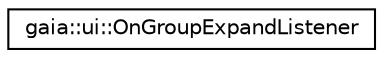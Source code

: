digraph G
{
  edge [fontname="Helvetica",fontsize="10",labelfontname="Helvetica",labelfontsize="10"];
  node [fontname="Helvetica",fontsize="10",shape=record];
  rankdir=LR;
  Node1 [label="gaia::ui::OnGroupExpandListener",height=0.2,width=0.4,color="black", fillcolor="white", style="filled",URL="$d2/d76/classgaia_1_1ui_1_1_on_group_expand_listener.html"];
}
